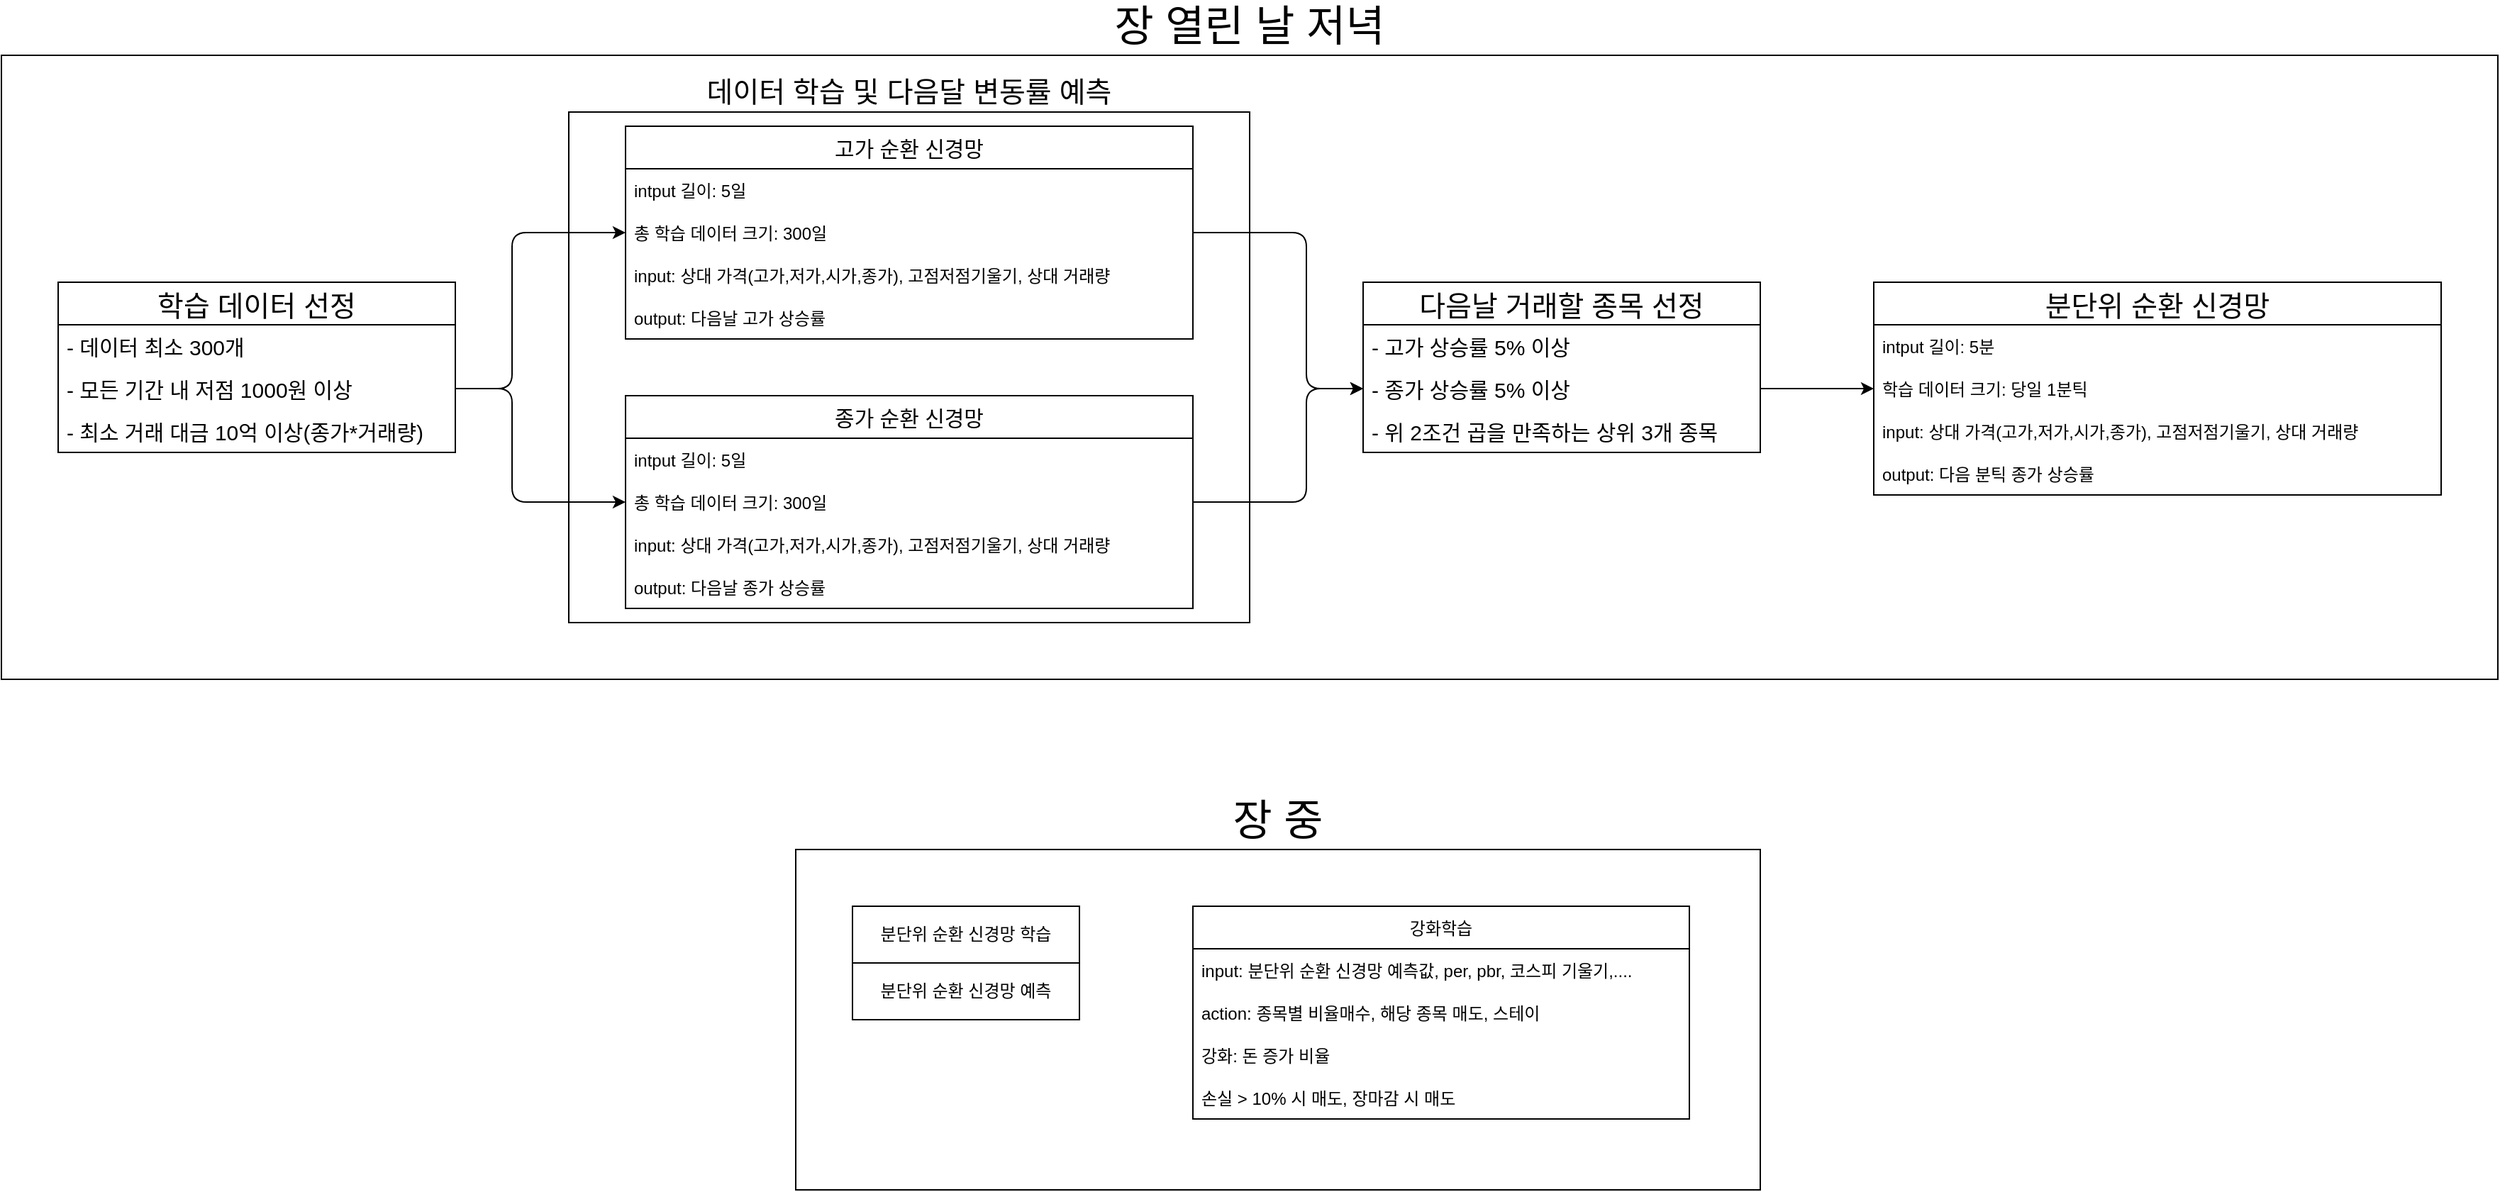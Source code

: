 <mxfile>
    <diagram id="JLhfebQivABqeBeYJ3sW" name="페이지-1">
        <mxGraphModel dx="2514" dy="886" grid="1" gridSize="10" guides="1" tooltips="1" connect="1" arrows="1" fold="1" page="0" pageScale="1" pageWidth="827" pageHeight="1169" math="0" shadow="0">
            <root>
                <mxCell id="0"/>
                <mxCell id="1" parent="0"/>
                <mxCell id="56" value="&lt;font style=&quot;font-size: 30px&quot;&gt;장 중&lt;/font&gt;" style="rounded=0;whiteSpace=wrap;html=1;fontSize=20;labelPosition=center;verticalLabelPosition=top;align=center;verticalAlign=bottom;" vertex="1" parent="1">
                    <mxGeometry x="-240" y="640" width="680" height="240" as="geometry"/>
                </mxCell>
                <mxCell id="50" value="&lt;font style=&quot;font-size: 30px&quot;&gt;장 열린 날 저녁&lt;/font&gt;" style="rounded=0;whiteSpace=wrap;html=1;fontSize=20;labelPosition=center;verticalLabelPosition=top;align=center;verticalAlign=bottom;" vertex="1" parent="1">
                    <mxGeometry x="-800" y="80" width="1760" height="440" as="geometry"/>
                </mxCell>
                <mxCell id="42" value="&lt;font style=&quot;font-size: 20px&quot;&gt;데이터 학습 및 다음달 변동률 예측&lt;/font&gt;" style="rounded=0;whiteSpace=wrap;html=1;fontSize=15;labelPosition=center;verticalLabelPosition=top;align=center;verticalAlign=bottom;" vertex="1" parent="1">
                    <mxGeometry x="-400" y="120" width="480" height="360" as="geometry"/>
                </mxCell>
                <mxCell id="4" value="종가 순환 신경망" style="swimlane;fontStyle=0;childLayout=stackLayout;horizontal=1;startSize=30;horizontalStack=0;resizeParent=1;resizeParentMax=0;resizeLast=0;collapsible=1;marginBottom=0;fontSize=15;" parent="1" vertex="1">
                    <mxGeometry x="-360" y="320" width="400" height="150" as="geometry"/>
                </mxCell>
                <mxCell id="5" value="intput 길이: 5일" style="text;strokeColor=none;fillColor=none;align=left;verticalAlign=middle;spacingLeft=4;spacingRight=4;overflow=hidden;points=[[0,0.5],[1,0.5]];portConstraint=eastwest;rotatable=0;" parent="4" vertex="1">
                    <mxGeometry y="30" width="400" height="30" as="geometry"/>
                </mxCell>
                <mxCell id="6" value="총 학습 데이터 크기: 300일" style="text;strokeColor=none;fillColor=none;align=left;verticalAlign=middle;spacingLeft=4;spacingRight=4;overflow=hidden;points=[[0,0.5],[1,0.5]];portConstraint=eastwest;rotatable=0;" parent="4" vertex="1">
                    <mxGeometry y="60" width="400" height="30" as="geometry"/>
                </mxCell>
                <mxCell id="9" value="input: 상대 가격(고가,저가,시가,종가), 고점저점기울기, 상대 거래량" style="text;strokeColor=none;fillColor=none;align=left;verticalAlign=middle;spacingLeft=4;spacingRight=4;overflow=hidden;points=[[0,0.5],[1,0.5]];portConstraint=eastwest;rotatable=0;" parent="4" vertex="1">
                    <mxGeometry y="90" width="400" height="30" as="geometry"/>
                </mxCell>
                <mxCell id="7" value="output: 다음날 종가 상승률" style="text;strokeColor=none;fillColor=none;align=left;verticalAlign=middle;spacingLeft=4;spacingRight=4;overflow=hidden;points=[[0,0.5],[1,0.5]];portConstraint=eastwest;rotatable=0;" parent="4" vertex="1">
                    <mxGeometry y="120" width="400" height="30" as="geometry"/>
                </mxCell>
                <mxCell id="10" value="강화학습" style="swimlane;fontStyle=0;childLayout=stackLayout;horizontal=1;startSize=30;horizontalStack=0;resizeParent=1;resizeParentMax=0;resizeLast=0;collapsible=1;marginBottom=0;" parent="1" vertex="1">
                    <mxGeometry x="40" y="680" width="350" height="150" as="geometry"/>
                </mxCell>
                <mxCell id="11" value="input: 분단위 순환 신경망 예측값, per, pbr, 코스피 기울기,...." style="text;strokeColor=none;fillColor=none;align=left;verticalAlign=middle;spacingLeft=4;spacingRight=4;overflow=hidden;points=[[0,0.5],[1,0.5]];portConstraint=eastwest;rotatable=0;" parent="10" vertex="1">
                    <mxGeometry y="30" width="350" height="30" as="geometry"/>
                </mxCell>
                <mxCell id="12" value="action: 종목별 비율매수, 해당 종목 매도, 스테이" style="text;strokeColor=none;fillColor=none;align=left;verticalAlign=middle;spacingLeft=4;spacingRight=4;overflow=hidden;points=[[0,0.5],[1,0.5]];portConstraint=eastwest;rotatable=0;" parent="10" vertex="1">
                    <mxGeometry y="60" width="350" height="30" as="geometry"/>
                </mxCell>
                <mxCell id="13" value="강화: 돈 증가 비율" style="text;strokeColor=none;fillColor=none;align=left;verticalAlign=middle;spacingLeft=4;spacingRight=4;overflow=hidden;points=[[0,0.5],[1,0.5]];portConstraint=eastwest;rotatable=0;" parent="10" vertex="1">
                    <mxGeometry y="90" width="350" height="30" as="geometry"/>
                </mxCell>
                <mxCell id="14" value="손실 &gt; 10% 시 매도, 장마감 시 매도" style="text;strokeColor=none;fillColor=none;align=left;verticalAlign=middle;spacingLeft=4;spacingRight=4;overflow=hidden;points=[[0,0.5],[1,0.5]];portConstraint=eastwest;rotatable=0;" parent="10" vertex="1">
                    <mxGeometry y="120" width="350" height="30" as="geometry"/>
                </mxCell>
                <mxCell id="16" value="분단위 순환 신경망" style="swimlane;fontStyle=0;childLayout=stackLayout;horizontal=1;startSize=30;horizontalStack=0;resizeParent=1;resizeParentMax=0;resizeLast=0;collapsible=1;marginBottom=0;fontSize=20;" parent="1" vertex="1">
                    <mxGeometry x="520" y="240" width="400" height="150" as="geometry"/>
                </mxCell>
                <mxCell id="17" value="intput 길이: 5분" style="text;strokeColor=none;fillColor=none;align=left;verticalAlign=middle;spacingLeft=4;spacingRight=4;overflow=hidden;points=[[0,0.5],[1,0.5]];portConstraint=eastwest;rotatable=0;" parent="16" vertex="1">
                    <mxGeometry y="30" width="400" height="30" as="geometry"/>
                </mxCell>
                <mxCell id="18" value="학습 데이터 크기: 당일 1분틱" style="text;strokeColor=none;fillColor=none;align=left;verticalAlign=middle;spacingLeft=4;spacingRight=4;overflow=hidden;points=[[0,0.5],[1,0.5]];portConstraint=eastwest;rotatable=0;" parent="16" vertex="1">
                    <mxGeometry y="60" width="400" height="30" as="geometry"/>
                </mxCell>
                <mxCell id="19" value="input: 상대 가격(고가,저가,시가,종가), 고점저점기울기, 상대 거래량" style="text;strokeColor=none;fillColor=none;align=left;verticalAlign=middle;spacingLeft=4;spacingRight=4;overflow=hidden;points=[[0,0.5],[1,0.5]];portConstraint=eastwest;rotatable=0;" parent="16" vertex="1">
                    <mxGeometry y="90" width="400" height="30" as="geometry"/>
                </mxCell>
                <mxCell id="20" value="output: 다음 분틱 종가 상승률" style="text;strokeColor=none;fillColor=none;align=left;verticalAlign=middle;spacingLeft=4;spacingRight=4;overflow=hidden;points=[[0,0.5],[1,0.5]];portConstraint=eastwest;rotatable=0;" parent="16" vertex="1">
                    <mxGeometry y="120" width="400" height="30" as="geometry"/>
                </mxCell>
                <mxCell id="22" value="고가 순환 신경망" style="swimlane;fontStyle=0;childLayout=stackLayout;horizontal=1;startSize=30;horizontalStack=0;resizeParent=1;resizeParentMax=0;resizeLast=0;collapsible=1;marginBottom=0;fontSize=15;" parent="1" vertex="1">
                    <mxGeometry x="-360" y="130" width="400" height="150" as="geometry"/>
                </mxCell>
                <mxCell id="23" value="intput 길이: 5일" style="text;strokeColor=none;fillColor=none;align=left;verticalAlign=middle;spacingLeft=4;spacingRight=4;overflow=hidden;points=[[0,0.5],[1,0.5]];portConstraint=eastwest;rotatable=0;" parent="22" vertex="1">
                    <mxGeometry y="30" width="400" height="30" as="geometry"/>
                </mxCell>
                <mxCell id="24" value="총 학습 데이터 크기: 300일" style="text;strokeColor=none;fillColor=none;align=left;verticalAlign=middle;spacingLeft=4;spacingRight=4;overflow=hidden;points=[[0,0.5],[1,0.5]];portConstraint=eastwest;rotatable=0;" parent="22" vertex="1">
                    <mxGeometry y="60" width="400" height="30" as="geometry"/>
                </mxCell>
                <mxCell id="25" value="input: 상대 가격(고가,저가,시가,종가), 고점저점기울기, 상대 거래량" style="text;strokeColor=none;fillColor=none;align=left;verticalAlign=middle;spacingLeft=4;spacingRight=4;overflow=hidden;points=[[0,0.5],[1,0.5]];portConstraint=eastwest;rotatable=0;" parent="22" vertex="1">
                    <mxGeometry y="90" width="400" height="30" as="geometry"/>
                </mxCell>
                <mxCell id="29" value="output: 다음날 고가 상승률" style="text;strokeColor=none;fillColor=none;align=left;verticalAlign=middle;spacingLeft=4;spacingRight=4;overflow=hidden;points=[[0,0.5],[1,0.5]];portConstraint=eastwest;rotatable=0;" parent="22" vertex="1">
                    <mxGeometry y="120" width="400" height="30" as="geometry"/>
                </mxCell>
                <mxCell id="33" value="" style="endArrow=classic;html=1;exitX=1;exitY=0.5;exitDx=0;exitDy=0;entryX=0;entryY=0.5;entryDx=0;entryDy=0;" parent="1" source="40" target="24" edge="1">
                    <mxGeometry width="50" height="50" relative="1" as="geometry">
                        <mxPoint x="-10" y="330" as="sourcePoint"/>
                        <mxPoint x="160" y="300" as="targetPoint"/>
                        <Array as="points">
                            <mxPoint x="-440" y="315"/>
                            <mxPoint x="-440" y="205"/>
                        </Array>
                    </mxGeometry>
                </mxCell>
                <mxCell id="34" value="" style="endArrow=classic;html=1;exitX=1;exitY=0.5;exitDx=0;exitDy=0;entryX=0;entryY=0.5;entryDx=0;entryDy=0;" parent="1" source="40" target="6" edge="1">
                    <mxGeometry width="50" height="50" relative="1" as="geometry">
                        <mxPoint x="-10" y="330" as="sourcePoint"/>
                        <mxPoint x="30" y="400" as="targetPoint"/>
                        <Array as="points">
                            <mxPoint x="-440" y="315"/>
                            <mxPoint x="-440" y="395"/>
                        </Array>
                    </mxGeometry>
                </mxCell>
                <mxCell id="38" value="학습 데이터 선정" style="swimlane;fontStyle=0;childLayout=stackLayout;horizontal=1;startSize=30;horizontalStack=0;resizeParent=1;resizeParentMax=0;resizeLast=0;collapsible=1;marginBottom=0;fontSize=20;" vertex="1" parent="1">
                    <mxGeometry x="-760" y="240" width="280" height="120" as="geometry"/>
                </mxCell>
                <mxCell id="39" value="- 데이터 최소 300개" style="text;strokeColor=none;fillColor=none;align=left;verticalAlign=middle;spacingLeft=4;spacingRight=4;overflow=hidden;points=[[0,0.5],[1,0.5]];portConstraint=eastwest;rotatable=0;fontSize=15;" vertex="1" parent="38">
                    <mxGeometry y="30" width="280" height="30" as="geometry"/>
                </mxCell>
                <mxCell id="40" value="- 모든 기간 내 저점 1000원 이상" style="text;strokeColor=none;fillColor=none;align=left;verticalAlign=middle;spacingLeft=4;spacingRight=4;overflow=hidden;points=[[0,0.5],[1,0.5]];portConstraint=eastwest;rotatable=0;fontSize=15;" vertex="1" parent="38">
                    <mxGeometry y="60" width="280" height="30" as="geometry"/>
                </mxCell>
                <mxCell id="41" value="- 최소 거래 대금 10억 이상(종가*거래량)" style="text;strokeColor=none;fillColor=none;align=left;verticalAlign=middle;spacingLeft=4;spacingRight=4;overflow=hidden;points=[[0,0.5],[1,0.5]];portConstraint=eastwest;rotatable=0;fontSize=15;" vertex="1" parent="38">
                    <mxGeometry y="90" width="280" height="30" as="geometry"/>
                </mxCell>
                <mxCell id="44" value="다음날 거래할 종목 선정" style="swimlane;fontStyle=0;childLayout=stackLayout;horizontal=1;startSize=30;horizontalStack=0;resizeParent=1;resizeParentMax=0;resizeLast=0;collapsible=1;marginBottom=0;fontSize=20;" vertex="1" parent="1">
                    <mxGeometry x="160" y="240" width="280" height="120" as="geometry"/>
                </mxCell>
                <mxCell id="45" value="- 고가 상승률 5% 이상" style="text;strokeColor=none;fillColor=none;align=left;verticalAlign=middle;spacingLeft=4;spacingRight=4;overflow=hidden;points=[[0,0.5],[1,0.5]];portConstraint=eastwest;rotatable=0;fontSize=15;" vertex="1" parent="44">
                    <mxGeometry y="30" width="280" height="30" as="geometry"/>
                </mxCell>
                <mxCell id="46" value="- 종가 상승률 5% 이상" style="text;strokeColor=none;fillColor=none;align=left;verticalAlign=middle;spacingLeft=4;spacingRight=4;overflow=hidden;points=[[0,0.5],[1,0.5]];portConstraint=eastwest;rotatable=0;fontSize=15;" vertex="1" parent="44">
                    <mxGeometry y="60" width="280" height="30" as="geometry"/>
                </mxCell>
                <mxCell id="47" value="- 위 2조건 곱을 만족하는 상위 3개 종목" style="text;strokeColor=none;fillColor=none;align=left;verticalAlign=middle;spacingLeft=4;spacingRight=4;overflow=hidden;points=[[0,0.5],[1,0.5]];portConstraint=eastwest;rotatable=0;fontSize=15;" vertex="1" parent="44">
                    <mxGeometry y="90" width="280" height="30" as="geometry"/>
                </mxCell>
                <mxCell id="48" value="" style="endArrow=classic;html=1;fontSize=20;exitX=1;exitY=0.5;exitDx=0;exitDy=0;entryX=0;entryY=0.5;entryDx=0;entryDy=0;" edge="1" parent="1" source="24" target="46">
                    <mxGeometry width="50" height="50" relative="1" as="geometry">
                        <mxPoint x="160" y="490" as="sourcePoint"/>
                        <mxPoint x="130" y="260" as="targetPoint"/>
                        <Array as="points">
                            <mxPoint x="120" y="205"/>
                            <mxPoint x="120" y="315"/>
                        </Array>
                    </mxGeometry>
                </mxCell>
                <mxCell id="49" value="" style="endArrow=classic;html=1;fontSize=20;exitX=1;exitY=0.5;exitDx=0;exitDy=0;entryX=0;entryY=0.5;entryDx=0;entryDy=0;" edge="1" parent="1" source="6" target="46">
                    <mxGeometry width="50" height="50" relative="1" as="geometry">
                        <mxPoint x="180" y="480" as="sourcePoint"/>
                        <mxPoint x="230" y="430" as="targetPoint"/>
                        <Array as="points">
                            <mxPoint x="120" y="395"/>
                            <mxPoint x="120" y="315"/>
                        </Array>
                    </mxGeometry>
                </mxCell>
                <mxCell id="52" value="" style="endArrow=classic;html=1;fontSize=20;exitX=1;exitY=0.5;exitDx=0;exitDy=0;entryX=0;entryY=0.5;entryDx=0;entryDy=0;" edge="1" parent="1" source="46" target="18">
                    <mxGeometry width="50" height="50" relative="1" as="geometry">
                        <mxPoint x="520" y="530" as="sourcePoint"/>
                        <mxPoint x="570" y="480" as="targetPoint"/>
                    </mxGeometry>
                </mxCell>
                <mxCell id="53" value="분단위 순환 신경망 학습" style="rounded=0;whiteSpace=wrap;html=1;fontSize=12;" vertex="1" parent="1">
                    <mxGeometry x="-200" y="680" width="160" height="40" as="geometry"/>
                </mxCell>
                <mxCell id="55" value="분단위 순환 신경망 예측" style="rounded=0;whiteSpace=wrap;html=1;fontSize=12;" vertex="1" parent="1">
                    <mxGeometry x="-200" y="720" width="160" height="40" as="geometry"/>
                </mxCell>
            </root>
        </mxGraphModel>
    </diagram>
</mxfile>